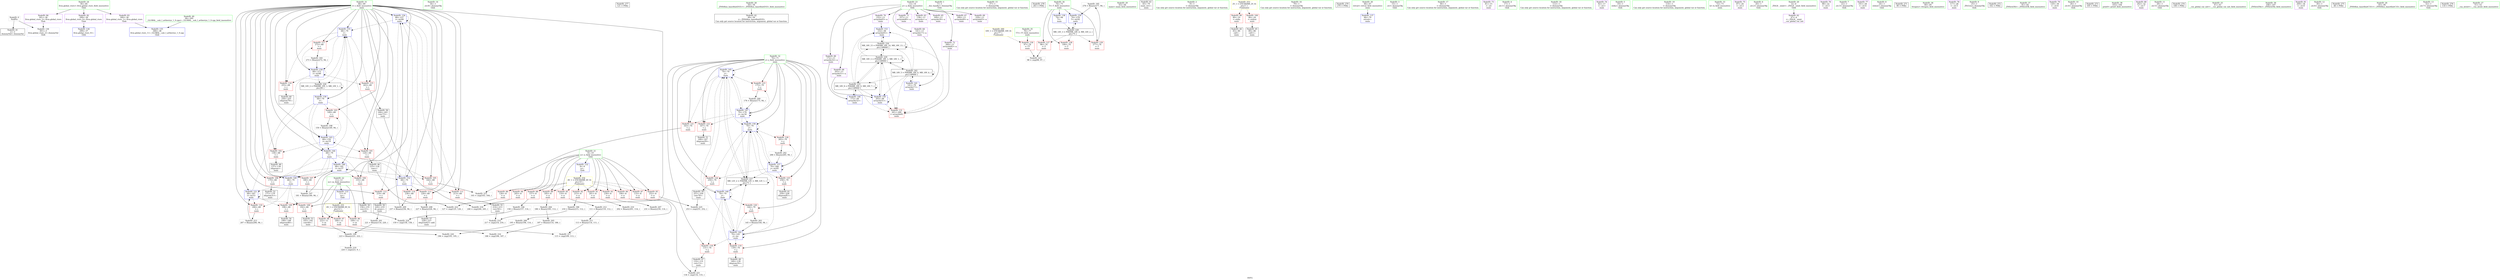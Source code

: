 digraph "SVFG" {
	label="SVFG";

	Node0x556e2f5a9e10 [shape=record,color=grey,label="{NodeID: 0\nNullPtr}"];
	Node0x556e2f5a9e10 -> Node0x556e2f5c5f30[style=solid];
	Node0x556e2f5a9e10 -> Node0x556e2f5cce50[style=solid];
	Node0x556e2f5c6610 [shape=record,color=red,label="{NodeID: 97\n184\<--11\n\<--m\nmain\n}"];
	Node0x556e2f5c6610 -> Node0x556e2f5d2d10[style=solid];
	Node0x556e2f5abae0 [shape=record,color=green,label="{NodeID: 14\n34\<--1\n.str.8\<--dummyObj\nGlob }"];
	Node0x556e2f5f0160 [shape=record,color=black,label="{NodeID: 277\n121 = PHI()\n}"];
	Node0x556e2f5c9f30 [shape=record,color=grey,label="{NodeID: 194\n158 = Binary(157, 114, )\n}"];
	Node0x556e2f5c9f30 -> Node0x556e2f5d3910[style=solid];
	Node0x556e2f5c7170 [shape=record,color=red,label="{NodeID: 111\n213\<--68\n\<--i\nmain\n}"];
	Node0x556e2f5c7170 -> Node0x556e2f5c7b10[style=solid];
	Node0x556e2f5ac7c0 [shape=record,color=green,label="{NodeID: 28\n50\<--56\n_ZNSt8ios_base4InitD1Ev\<--_ZNSt8ios_base4InitD1Ev_field_insensitive\n}"];
	Node0x556e2f5ac7c0 -> Node0x556e2f5c6030[style=solid];
	Node0x556e2f5d2110 [shape=record,color=grey,label="{NodeID: 208\n227 = Binary(226, 94, )\n}"];
	Node0x556e2f5d2110 -> Node0x556e2f5c7cb0[style=solid];
	Node0x556e2f5cc4a0 [shape=record,color=red,label="{NodeID: 125\n258\<--70\n\<--j\nmain\n}"];
	Node0x556e2f5cc4a0 -> Node0x556e2f5c7ff0[style=solid];
	Node0x556e2f5c6030 [shape=record,color=black,label="{NodeID: 42\n49\<--50\n\<--_ZNSt8ios_base4InitD1Ev\nCan only get source location for instruction, argument, global var or function.}"];
	Node0x556e2f5d3610 [shape=record,color=grey,label="{NodeID: 222\n127 = cmp(125, 126, )\n}"];
	Node0x556e2f5cd0f0 [shape=record,color=blue,label="{NodeID: 139\n68\<--79\ni\<--\nmain\n}"];
	Node0x556e2f5cd0f0 -> Node0x556e2f5c6950[style=dashed];
	Node0x556e2f5cd0f0 -> Node0x556e2f5c6a20[style=dashed];
	Node0x556e2f5cd0f0 -> Node0x556e2f5c6af0[style=dashed];
	Node0x556e2f5cd0f0 -> Node0x556e2f5cd430[style=dashed];
	Node0x556e2f5cd0f0 -> Node0x556e2f5cd500[style=dashed];
	Node0x556e2f5c7be0 [shape=record,color=black,label="{NodeID: 56\n220\<--219\nsh_prom\<--\nmain\n}"];
	Node0x556e2f5c7be0 -> Node0x556e2f5ca9b0[style=solid];
	Node0x556e2f5cdc50 [shape=record,color=blue,label="{NodeID: 153\n232\<--94\narrayidx65\<--\nmain\n}"];
	Node0x556e2f5cdc50 -> Node0x556e2f5dd240[style=dashed];
	Node0x556e2f5c8740 [shape=record,color=purple,label="{NodeID: 70\n232\<--13\narrayidx65\<--a\nmain\n}"];
	Node0x556e2f5c8740 -> Node0x556e2f5cdc50[style=solid];
	Node0x556e2f5c9300 [shape=record,color=purple,label="{NodeID: 84\n301\<--36\nllvm.global_ctors_2\<--llvm.global_ctors\nGlob }"];
	Node0x556e2f5c9300 -> Node0x556e2f5cce50[style=solid];
	Node0x556e2f5a8f20 [shape=record,color=green,label="{NodeID: 1\n7\<--1\n__dso_handle\<--dummyObj\nGlob }"];
	Node0x556e2f5c66e0 [shape=record,color=red,label="{NodeID: 98\n222\<--11\n\<--m\nmain\n}"];
	Node0x556e2f5c66e0 -> Node0x556e2f5ca6b0[style=solid];
	Node0x556e2f5abbb0 [shape=record,color=green,label="{NodeID: 15\n37\<--1\n\<--dummyObj\nCan only get source location for instruction, argument, global var or function.}"];
	Node0x556e2f5f0260 [shape=record,color=black,label="{NodeID: 278\n263 = PHI()\n}"];
	Node0x556e2f5ca0b0 [shape=record,color=grey,label="{NodeID: 195\n278 = Binary(277, 94, )\n}"];
	Node0x556e2f5ca0b0 -> Node0x556e2f5ce130[style=solid];
	Node0x556e2f5c7240 [shape=record,color=red,label="{NodeID: 112\n219\<--68\n\<--i\nmain\n}"];
	Node0x556e2f5c7240 -> Node0x556e2f5c7be0[style=solid];
	Node0x556e2f5ac8c0 [shape=record,color=green,label="{NodeID: 29\n63\<--64\nmain\<--main_field_insensitive\n}"];
	Node0x556e2f5d2290 [shape=record,color=grey,label="{NodeID: 209\n237 = Binary(236, 94, )\n}"];
	Node0x556e2f5d2290 -> Node0x556e2f5cdd20[style=solid];
	Node0x556e2f5cc570 [shape=record,color=red,label="{NodeID: 126\n265\<--70\n\<--j\nmain\n}"];
	Node0x556e2f5cc570 -> Node0x556e2f5cab30[style=solid];
	Node0x556e2f5c6130 [shape=record,color=black,label="{NodeID: 43\n65\<--79\nmain_ret\<--\nmain\n}"];
	Node0x556e2f5d3790 [shape=record,color=grey,label="{NodeID: 223\n98 = cmp(96, 97, )\n}"];
	Node0x556e2f5cd1c0 [shape=record,color=blue,label="{NodeID: 140\n70\<--79\nj\<--\nmain\n}"];
	Node0x556e2f5cd1c0 -> Node0x556e2f5cbef0[style=dashed];
	Node0x556e2f5cd1c0 -> Node0x556e2f5cbfc0[style=dashed];
	Node0x556e2f5cd1c0 -> Node0x556e2f5cc090[style=dashed];
	Node0x556e2f5cd1c0 -> Node0x556e2f5cd1c0[style=dashed];
	Node0x556e2f5cd1c0 -> Node0x556e2f5cd360[style=dashed];
	Node0x556e2f5cd1c0 -> Node0x556e2f5cd5d0[style=dashed];
	Node0x556e2f5cd1c0 -> Node0x556e2f5cdec0[style=dashed];
	Node0x556e2f5cd1c0 -> Node0x556e2f5daf40[style=dashed];
	Node0x556e2f5c7cb0 [shape=record,color=black,label="{NodeID: 57\n228\<--227\nidxprom62\<--add\nmain\n}"];
	Node0x556e2f5cdd20 [shape=record,color=blue,label="{NodeID: 154\n68\<--237\ni\<--inc68\nmain\n}"];
	Node0x556e2f5cdd20 -> Node0x556e2f5c7170[style=dashed];
	Node0x556e2f5cdd20 -> Node0x556e2f5c7240[style=dashed];
	Node0x556e2f5cdd20 -> Node0x556e2f5c7310[style=dashed];
	Node0x556e2f5cdd20 -> Node0x556e2f5c73e0[style=dashed];
	Node0x556e2f5cdd20 -> Node0x556e2f5cdd20[style=dashed];
	Node0x556e2f5cdd20 -> Node0x556e2f5cddf0[style=dashed];
	Node0x556e2f5c8810 [shape=record,color=purple,label="{NodeID: 71\n257\<--13\narrayidx80\<--a\nmain\n}"];
	Node0x556e2f5c9400 [shape=record,color=red,label="{NodeID: 85\n110\<--8\n\<--n\nmain\n}"];
	Node0x556e2f5c9400 -> Node0x556e2f5d2710[style=solid];
	Node0x556e2f5ac1f0 [shape=record,color=green,label="{NodeID: 2\n9\<--1\n\<--dummyObj\nCan only get source location for instruction, argument, global var or function.}"];
	Node0x556e2f5c67b0 [shape=record,color=red,label="{NodeID: 99\n80\<--19\n\<--stdin\nmain\n}"];
	Node0x556e2f5c67b0 -> Node0x556e2f5c6200[style=solid];
	Node0x556e2f5abc80 [shape=record,color=green,label="{NodeID: 16\n79\<--1\n\<--dummyObj\nCan only get source location for instruction, argument, global var or function.}"];
	Node0x556e2f5f0360 [shape=record,color=black,label="{NodeID: 279\n270 = PHI()\n}"];
	Node0x556e2f5ca230 [shape=record,color=grey,label="{NodeID: 196\n216 = Binary(215, 112, )\n}"];
	Node0x556e2f5ca230 -> Node0x556e2f5d2a10[style=solid];
	Node0x556e2f5c7310 [shape=record,color=red,label="{NodeID: 113\n226\<--68\n\<--i\nmain\n}"];
	Node0x556e2f5c7310 -> Node0x556e2f5d2110[style=solid];
	Node0x556e2f5ac9c0 [shape=record,color=green,label="{NodeID: 30\n66\<--67\nretval\<--retval_field_insensitive\nmain\n}"];
	Node0x556e2f5ac9c0 -> Node0x556e2f5ccf50[style=solid];
	Node0x556e2f5d2410 [shape=record,color=grey,label="{NodeID: 210\n202 = Binary(201, 114, )\n}"];
	Node0x556e2f5cc640 [shape=record,color=red,label="{NodeID: 127\n96\<--74\n\<--T\nmain\n}"];
	Node0x556e2f5cc640 -> Node0x556e2f5d3790[style=solid];
	Node0x556e2f5c6200 [shape=record,color=black,label="{NodeID: 44\n83\<--80\ncall\<--\nmain\n}"];
	Node0x556e2f5d3910 [shape=record,color=grey,label="{NodeID: 224\n159 = cmp(156, 158, )\n}"];
	Node0x556e2f5cd290 [shape=record,color=blue,label="{NodeID: 141\n141\<--79\narrayidx17\<--\nmain\n}"];
	Node0x556e2f5cd290 -> Node0x556e2f5dfa40[style=dashed];
	Node0x556e2f5c7d80 [shape=record,color=black,label="{NodeID: 58\n244\<--243\nconv72\<--\nmain\n}"];
	Node0x556e2f5c7d80 -> Node0x556e2f5d3010[style=solid];
	Node0x556e2f5cddf0 [shape=record,color=blue,label="{NodeID: 155\n68\<--79\ni\<--\nmain\n}"];
	Node0x556e2f5cddf0 -> Node0x556e2f5c74b0[style=dashed];
	Node0x556e2f5cddf0 -> Node0x556e2f5cbd50[style=dashed];
	Node0x556e2f5cddf0 -> Node0x556e2f5cbe20[style=dashed];
	Node0x556e2f5cddf0 -> Node0x556e2f5ce060[style=dashed];
	Node0x556e2f5cddf0 -> Node0x556e2f5daa40[style=dashed];
	Node0x556e2f5c88e0 [shape=record,color=purple,label="{NodeID: 72\n260\<--13\narrayidx82\<--a\nmain\n}"];
	Node0x556e2f5c88e0 -> Node0x556e2f5cc980[style=solid];
	Node0x556e2f5c94d0 [shape=record,color=red,label="{NodeID: 86\n126\<--8\n\<--n\nmain\n}"];
	Node0x556e2f5c94d0 -> Node0x556e2f5d3610[style=solid];
	Node0x556e2f5aafd0 [shape=record,color=green,label="{NodeID: 3\n15\<--1\n.str\<--dummyObj\nGlob }"];
	Node0x556e2f5c6880 [shape=record,color=red,label="{NodeID: 100\n86\<--24\n\<--stdout\nmain\n}"];
	Node0x556e2f5c6880 -> Node0x556e2f5c62d0[style=solid];
	Node0x556e2f5aa9a0 [shape=record,color=green,label="{NodeID: 17\n94\<--1\n\<--dummyObj\nCan only get source location for instruction, argument, global var or function.}"];
	Node0x556e2f5ca3b0 [shape=record,color=grey,label="{NodeID: 197\n181 = Binary(180, 94, )\n}"];
	Node0x556e2f5ca3b0 -> Node0x556e2f5cd840[style=solid];
	Node0x556e2f5c73e0 [shape=record,color=red,label="{NodeID: 114\n236\<--68\n\<--i\nmain\n}"];
	Node0x556e2f5c73e0 -> Node0x556e2f5d2290[style=solid];
	Node0x556e2f5aca90 [shape=record,color=green,label="{NodeID: 31\n68\<--69\ni\<--i_field_insensitive\nmain\n}"];
	Node0x556e2f5aca90 -> Node0x556e2f5c6950[style=solid];
	Node0x556e2f5aca90 -> Node0x556e2f5c6a20[style=solid];
	Node0x556e2f5aca90 -> Node0x556e2f5c6af0[style=solid];
	Node0x556e2f5aca90 -> Node0x556e2f5c6bc0[style=solid];
	Node0x556e2f5aca90 -> Node0x556e2f5c6c90[style=solid];
	Node0x556e2f5aca90 -> Node0x556e2f5c6d60[style=solid];
	Node0x556e2f5aca90 -> Node0x556e2f5c6e30[style=solid];
	Node0x556e2f5aca90 -> Node0x556e2f5c6f00[style=solid];
	Node0x556e2f5aca90 -> Node0x556e2f5c6fd0[style=solid];
	Node0x556e2f5aca90 -> Node0x556e2f5c70a0[style=solid];
	Node0x556e2f5aca90 -> Node0x556e2f5c7170[style=solid];
	Node0x556e2f5aca90 -> Node0x556e2f5c7240[style=solid];
	Node0x556e2f5aca90 -> Node0x556e2f5c7310[style=solid];
	Node0x556e2f5aca90 -> Node0x556e2f5c73e0[style=solid];
	Node0x556e2f5aca90 -> Node0x556e2f5c74b0[style=solid];
	Node0x556e2f5aca90 -> Node0x556e2f5cbd50[style=solid];
	Node0x556e2f5aca90 -> Node0x556e2f5cbe20[style=solid];
	Node0x556e2f5aca90 -> Node0x556e2f5cd0f0[style=solid];
	Node0x556e2f5aca90 -> Node0x556e2f5cd430[style=solid];
	Node0x556e2f5aca90 -> Node0x556e2f5cd500[style=solid];
	Node0x556e2f5aca90 -> Node0x556e2f5cd840[style=solid];
	Node0x556e2f5aca90 -> Node0x556e2f5cd910[style=solid];
	Node0x556e2f5aca90 -> Node0x556e2f5cdab0[style=solid];
	Node0x556e2f5aca90 -> Node0x556e2f5cdb80[style=solid];
	Node0x556e2f5aca90 -> Node0x556e2f5cdd20[style=solid];
	Node0x556e2f5aca90 -> Node0x556e2f5cddf0[style=solid];
	Node0x556e2f5aca90 -> Node0x556e2f5ce060[style=solid];
	Node0x556e2f5d2590 [shape=record,color=grey,label="{NodeID: 211\n113 = Binary(114, 111, )\n}"];
	Node0x556e2f5d2590 -> Node0x556e2f5d2e90[style=solid];
	Node0x556e2f5cc710 [shape=record,color=red,label="{NodeID: 128\n100\<--74\n\<--T\nmain\n}"];
	Node0x556e2f5c62d0 [shape=record,color=black,label="{NodeID: 45\n89\<--86\ncall1\<--\nmain\n}"];
	Node0x556e2f5d3a90 [shape=record,color=grey,label="{NodeID: 225\n253 = cmp(251, 252, )\n}"];
	Node0x556e2f5cd360 [shape=record,color=blue,label="{NodeID: 142\n70\<--145\nj\<--inc\nmain\n}"];
	Node0x556e2f5cd360 -> Node0x556e2f5cbef0[style=dashed];
	Node0x556e2f5cd360 -> Node0x556e2f5cbfc0[style=dashed];
	Node0x556e2f5cd360 -> Node0x556e2f5cc090[style=dashed];
	Node0x556e2f5cd360 -> Node0x556e2f5cd1c0[style=dashed];
	Node0x556e2f5cd360 -> Node0x556e2f5cd360[style=dashed];
	Node0x556e2f5cd360 -> Node0x556e2f5cd5d0[style=dashed];
	Node0x556e2f5cd360 -> Node0x556e2f5cdec0[style=dashed];
	Node0x556e2f5cd360 -> Node0x556e2f5daf40[style=dashed];
	Node0x556e2f5c7e50 [shape=record,color=black,label="{NodeID: 59\n251\<--250\nconv76\<--\nmain\n}"];
	Node0x556e2f5c7e50 -> Node0x556e2f5d3a90[style=solid];
	Node0x556e2f5cdec0 [shape=record,color=blue,label="{NodeID: 156\n70\<--79\nj\<--\nmain\n}"];
	Node0x556e2f5cdec0 -> Node0x556e2f5cc3d0[style=dashed];
	Node0x556e2f5cdec0 -> Node0x556e2f5cc4a0[style=dashed];
	Node0x556e2f5cdec0 -> Node0x556e2f5cc570[style=dashed];
	Node0x556e2f5cdec0 -> Node0x556e2f5cdec0[style=dashed];
	Node0x556e2f5cdec0 -> Node0x556e2f5cdf90[style=dashed];
	Node0x556e2f5cdec0 -> Node0x556e2f5daf40[style=dashed];
	Node0x556e2f5c89b0 [shape=record,color=purple,label="{NodeID: 73\n81\<--15\n\<--.str\nmain\n}"];
	Node0x556e2f5e3540 [shape=record,color=yellow,style=double,label="{NodeID: 253\n2V_1 = ENCHI(MR_2V_0)\npts\{1 \}\nFun[main]}"];
	Node0x556e2f5e3540 -> Node0x556e2f5c67b0[style=dashed];
	Node0x556e2f5e3540 -> Node0x556e2f5c6880[style=dashed];
	Node0x556e2f5c95a0 [shape=record,color=red,label="{NodeID: 87\n133\<--8\n\<--n\nmain\n}"];
	Node0x556e2f5c95a0 -> Node0x556e2f5d3490[style=solid];
	Node0x556e2f5aa130 [shape=record,color=green,label="{NodeID: 4\n17\<--1\n.str.1\<--dummyObj\nGlob }"];
	Node0x556e2f5c6950 [shape=record,color=red,label="{NodeID: 101\n124\<--68\n\<--i\nmain\n}"];
	Node0x556e2f5c6950 -> Node0x556e2f5c63a0[style=solid];
	Node0x556e2f5aaa70 [shape=record,color=green,label="{NodeID: 18\n112\<--1\n\<--dummyObj\nCan only get source location for instruction, argument, global var or function.}"];
	Node0x556e2f5ca530 [shape=record,color=grey,label="{NodeID: 198\n150 = Binary(149, 94, )\n}"];
	Node0x556e2f5ca530 -> Node0x556e2f5cd430[style=solid];
	Node0x556e2f5c74b0 [shape=record,color=red,label="{NodeID: 115\n243\<--68\n\<--i\nmain\n}"];
	Node0x556e2f5c74b0 -> Node0x556e2f5c7d80[style=solid];
	Node0x556e2f5acb60 [shape=record,color=green,label="{NodeID: 32\n70\<--71\nj\<--j_field_insensitive\nmain\n}"];
	Node0x556e2f5acb60 -> Node0x556e2f5cbef0[style=solid];
	Node0x556e2f5acb60 -> Node0x556e2f5cbfc0[style=solid];
	Node0x556e2f5acb60 -> Node0x556e2f5cc090[style=solid];
	Node0x556e2f5acb60 -> Node0x556e2f5cc160[style=solid];
	Node0x556e2f5acb60 -> Node0x556e2f5cc230[style=solid];
	Node0x556e2f5acb60 -> Node0x556e2f5cc300[style=solid];
	Node0x556e2f5acb60 -> Node0x556e2f5cc3d0[style=solid];
	Node0x556e2f5acb60 -> Node0x556e2f5cc4a0[style=solid];
	Node0x556e2f5acb60 -> Node0x556e2f5cc570[style=solid];
	Node0x556e2f5acb60 -> Node0x556e2f5cd1c0[style=solid];
	Node0x556e2f5acb60 -> Node0x556e2f5cd360[style=solid];
	Node0x556e2f5acb60 -> Node0x556e2f5cd5d0[style=solid];
	Node0x556e2f5acb60 -> Node0x556e2f5cd770[style=solid];
	Node0x556e2f5acb60 -> Node0x556e2f5cdec0[style=solid];
	Node0x556e2f5acb60 -> Node0x556e2f5cdf90[style=solid];
	Node0x556e2f5d2710 [shape=record,color=grey,label="{NodeID: 212\n111 = Binary(110, 112, )\n}"];
	Node0x556e2f5d2710 -> Node0x556e2f5d2590[style=solid];
	Node0x556e2f5cc7e0 [shape=record,color=red,label="{NodeID: 129\n277\<--74\n\<--T\nmain\n}"];
	Node0x556e2f5cc7e0 -> Node0x556e2f5ca0b0[style=solid];
	Node0x556e2f5c63a0 [shape=record,color=black,label="{NodeID: 46\n125\<--124\nconv\<--\nmain\n}"];
	Node0x556e2f5c63a0 -> Node0x556e2f5d3610[style=solid];
	Node0x556e2f5daa40 [shape=record,color=black,label="{NodeID: 226\nMR_10V_2 = PHI(MR_10V_3, MR_10V_1, )\npts\{69 \}\n}"];
	Node0x556e2f5daa40 -> Node0x556e2f5cd0f0[style=dashed];
	Node0x556e2f5daa40 -> Node0x556e2f5daa40[style=dashed];
	Node0x556e2f5cd430 [shape=record,color=blue,label="{NodeID: 143\n68\<--150\ni\<--inc19\nmain\n}"];
	Node0x556e2f5cd430 -> Node0x556e2f5c6950[style=dashed];
	Node0x556e2f5cd430 -> Node0x556e2f5c6a20[style=dashed];
	Node0x556e2f5cd430 -> Node0x556e2f5c6af0[style=dashed];
	Node0x556e2f5cd430 -> Node0x556e2f5cd430[style=dashed];
	Node0x556e2f5cd430 -> Node0x556e2f5cd500[style=dashed];
	Node0x556e2f5c7f20 [shape=record,color=black,label="{NodeID: 60\n256\<--255\nidxprom79\<--\nmain\n}"];
	Node0x556e2f5cdf90 [shape=record,color=blue,label="{NodeID: 157\n70\<--266\nj\<--inc85\nmain\n}"];
	Node0x556e2f5cdf90 -> Node0x556e2f5cc3d0[style=dashed];
	Node0x556e2f5cdf90 -> Node0x556e2f5cc4a0[style=dashed];
	Node0x556e2f5cdf90 -> Node0x556e2f5cc570[style=dashed];
	Node0x556e2f5cdf90 -> Node0x556e2f5cdec0[style=dashed];
	Node0x556e2f5cdf90 -> Node0x556e2f5cdf90[style=dashed];
	Node0x556e2f5cdf90 -> Node0x556e2f5daf40[style=dashed];
	Node0x556e2f5c8a80 [shape=record,color=purple,label="{NodeID: 74\n82\<--17\n\<--.str.1\nmain\n}"];
	Node0x556e2f5e4060 [shape=record,color=yellow,style=double,label="{NodeID: 254\n4V_1 = ENCHI(MR_4V_0)\npts\{10 \}\nFun[main]}"];
	Node0x556e2f5e4060 -> Node0x556e2f5c9400[style=dashed];
	Node0x556e2f5e4060 -> Node0x556e2f5c94d0[style=dashed];
	Node0x556e2f5e4060 -> Node0x556e2f5c95a0[style=dashed];
	Node0x556e2f5e4060 -> Node0x556e2f5c9670[style=dashed];
	Node0x556e2f5e4060 -> Node0x556e2f5c9740[style=dashed];
	Node0x556e2f5e4060 -> Node0x556e2f5c9810[style=dashed];
	Node0x556e2f5e4060 -> Node0x556e2f5c98e0[style=dashed];
	Node0x556e2f5e4060 -> Node0x556e2f5c99b0[style=dashed];
	Node0x556e2f5e4060 -> Node0x556e2f5c9a80[style=dashed];
	Node0x556e2f5e4060 -> Node0x556e2f5c9b50[style=dashed];
	Node0x556e2f5e4060 -> Node0x556e2f5c9c20[style=dashed];
	Node0x556e2f5c9670 [shape=record,color=red,label="{NodeID: 88\n157\<--8\n\<--n\nmain\n}"];
	Node0x556e2f5c9670 -> Node0x556e2f5c9f30[style=solid];
	Node0x556e2f5ace10 [shape=record,color=green,label="{NodeID: 5\n19\<--1\nstdin\<--dummyObj\nGlob }"];
	Node0x556e2f5c6a20 [shape=record,color=red,label="{NodeID: 102\n136\<--68\n\<--i\nmain\n}"];
	Node0x556e2f5c6a20 -> Node0x556e2f5c7560[style=solid];
	Node0x556e2f5aab40 [shape=record,color=green,label="{NodeID: 19\n114\<--1\n\<--dummyObj\nCan only get source location for instruction, argument, global var or function.}"];
	Node0x556e2f5ca6b0 [shape=record,color=grey,label="{NodeID: 199\n223 = Binary(221, 222, )\n}"];
	Node0x556e2f5ca6b0 -> Node0x556e2f5d3190[style=solid];
	Node0x556e2f5cbd50 [shape=record,color=red,label="{NodeID: 116\n255\<--68\n\<--i\nmain\n}"];
	Node0x556e2f5cbd50 -> Node0x556e2f5c7f20[style=solid];
	Node0x556e2f5acc30 [shape=record,color=green,label="{NodeID: 33\n72\<--73\nk\<--k_field_insensitive\nmain\n}"];
	Node0x556e2f5d2890 [shape=record,color=grey,label="{NodeID: 213\n207 = Binary(206, 94, )\n}"];
	Node0x556e2f5d2890 -> Node0x556e2f5cdab0[style=solid];
	Node0x556e2f5cc8b0 [shape=record,color=red,label="{NodeID: 130\n97\<--76\n\<--TT\nmain\n}"];
	Node0x556e2f5cc8b0 -> Node0x556e2f5d3790[style=solid];
	Node0x556e2f5c6470 [shape=record,color=black,label="{NodeID: 47\n132\<--131\nconv13\<--\nmain\n}"];
	Node0x556e2f5c6470 -> Node0x556e2f5d3490[style=solid];
	Node0x556e2f5daf40 [shape=record,color=black,label="{NodeID: 227\nMR_12V_2 = PHI(MR_12V_3, MR_12V_1, )\npts\{71 \}\n}"];
	Node0x556e2f5daf40 -> Node0x556e2f5cd1c0[style=dashed];
	Node0x556e2f5daf40 -> Node0x556e2f5cd5d0[style=dashed];
	Node0x556e2f5daf40 -> Node0x556e2f5cdec0[style=dashed];
	Node0x556e2f5daf40 -> Node0x556e2f5daf40[style=dashed];
	Node0x556e2f5cd500 [shape=record,color=blue,label="{NodeID: 144\n68\<--79\ni\<--\nmain\n}"];
	Node0x556e2f5cd500 -> Node0x556e2f5c6bc0[style=dashed];
	Node0x556e2f5cd500 -> Node0x556e2f5c6c90[style=dashed];
	Node0x556e2f5cd500 -> Node0x556e2f5c6d60[style=dashed];
	Node0x556e2f5cd500 -> Node0x556e2f5c6e30[style=dashed];
	Node0x556e2f5cd500 -> Node0x556e2f5cd840[style=dashed];
	Node0x556e2f5cd500 -> Node0x556e2f5cd910[style=dashed];
	Node0x556e2f5cd500 -> Node0x556e2f5cdb80[style=dashed];
	Node0x556e2f5c7ff0 [shape=record,color=black,label="{NodeID: 61\n259\<--258\nidxprom81\<--\nmain\n}"];
	Node0x556e2f5ce060 [shape=record,color=blue,label="{NodeID: 158\n68\<--273\ni\<--inc89\nmain\n}"];
	Node0x556e2f5ce060 -> Node0x556e2f5c74b0[style=dashed];
	Node0x556e2f5ce060 -> Node0x556e2f5cbd50[style=dashed];
	Node0x556e2f5ce060 -> Node0x556e2f5cbe20[style=dashed];
	Node0x556e2f5ce060 -> Node0x556e2f5ce060[style=dashed];
	Node0x556e2f5ce060 -> Node0x556e2f5daa40[style=dashed];
	Node0x556e2f5c8b50 [shape=record,color=purple,label="{NodeID: 75\n87\<--20\n\<--.str.2\nmain\n}"];
	Node0x556e2f5e4140 [shape=record,color=yellow,style=double,label="{NodeID: 255\n6V_1 = ENCHI(MR_6V_0)\npts\{12 \}\nFun[main]}"];
	Node0x556e2f5e4140 -> Node0x556e2f5c6540[style=dashed];
	Node0x556e2f5e4140 -> Node0x556e2f5c6610[style=dashed];
	Node0x556e2f5e4140 -> Node0x556e2f5c66e0[style=dashed];
	Node0x556e2f5c9740 [shape=record,color=red,label="{NodeID: 89\n185\<--8\n\<--n\nmain\n}"];
	Node0x556e2f5c9740 -> Node0x556e2f5d1b10[style=solid];
	Node0x556e2f5acea0 [shape=record,color=green,label="{NodeID: 6\n20\<--1\n.str.2\<--dummyObj\nGlob }"];
	Node0x556e2f5c6af0 [shape=record,color=red,label="{NodeID: 103\n149\<--68\n\<--i\nmain\n}"];
	Node0x556e2f5c6af0 -> Node0x556e2f5ca530[style=solid];
	Node0x556e2f5aac10 [shape=record,color=green,label="{NodeID: 20\n4\<--6\n_ZStL8__ioinit\<--_ZStL8__ioinit_field_insensitive\nGlob }"];
	Node0x556e2f5aac10 -> Node0x556e2f5c80c0[style=solid];
	Node0x556e2f5ca830 [shape=record,color=grey,label="{NodeID: 200\n176 = Binary(175, 94, )\n}"];
	Node0x556e2f5ca830 -> Node0x556e2f5cd770[style=solid];
	Node0x556e2f5cbe20 [shape=record,color=red,label="{NodeID: 117\n272\<--68\n\<--i\nmain\n}"];
	Node0x556e2f5cbe20 -> Node0x556e2f5c9db0[style=solid];
	Node0x556e2f5acd00 [shape=record,color=green,label="{NodeID: 34\n74\<--75\nT\<--T_field_insensitive\nmain\n}"];
	Node0x556e2f5acd00 -> Node0x556e2f5cc640[style=solid];
	Node0x556e2f5acd00 -> Node0x556e2f5cc710[style=solid];
	Node0x556e2f5acd00 -> Node0x556e2f5cc7e0[style=solid];
	Node0x556e2f5acd00 -> Node0x556e2f5cd020[style=solid];
	Node0x556e2f5acd00 -> Node0x556e2f5ce130[style=solid];
	Node0x556e2f5d2a10 [shape=record,color=grey,label="{NodeID: 214\n217 = cmp(214, 216, )\n}"];
	Node0x556e2f5cc980 [shape=record,color=red,label="{NodeID: 131\n261\<--260\n\<--arrayidx82\nmain\n}"];
	Node0x556e2f5c7560 [shape=record,color=black,label="{NodeID: 48\n137\<--136\nidxprom\<--\nmain\n}"];
	Node0x556e2f5db440 [shape=record,color=black,label="{NodeID: 228\nMR_14V_3 = PHI(MR_14V_4, MR_14V_2, )\npts\{75 \}\n}"];
	Node0x556e2f5db440 -> Node0x556e2f5cc640[style=dashed];
	Node0x556e2f5db440 -> Node0x556e2f5cc710[style=dashed];
	Node0x556e2f5db440 -> Node0x556e2f5cc7e0[style=dashed];
	Node0x556e2f5db440 -> Node0x556e2f5ce130[style=dashed];
	Node0x556e2f5cd5d0 [shape=record,color=blue,label="{NodeID: 145\n70\<--79\nj\<--\nmain\n}"];
	Node0x556e2f5cd5d0 -> Node0x556e2f5cc160[style=dashed];
	Node0x556e2f5cd5d0 -> Node0x556e2f5cc230[style=dashed];
	Node0x556e2f5cd5d0 -> Node0x556e2f5cc300[style=dashed];
	Node0x556e2f5cd5d0 -> Node0x556e2f5cd5d0[style=dashed];
	Node0x556e2f5cd5d0 -> Node0x556e2f5cd770[style=dashed];
	Node0x556e2f5cd5d0 -> Node0x556e2f5cdec0[style=dashed];
	Node0x556e2f5cd5d0 -> Node0x556e2f5daf40[style=dashed];
	Node0x556e2f5c80c0 [shape=record,color=purple,label="{NodeID: 62\n47\<--4\n\<--_ZStL8__ioinit\n__cxx_global_var_init\n}"];
	Node0x556e2f5dfa40 [shape=record,color=black,label="{NodeID: 242\nMR_18V_5 = PHI(MR_18V_6, MR_18V_4, )\npts\{140000 \}\n}"];
	Node0x556e2f5dfa40 -> Node0x556e2f5cc980[style=dashed];
	Node0x556e2f5dfa40 -> Node0x556e2f5cd290[style=dashed];
	Node0x556e2f5dfa40 -> Node0x556e2f5cd9e0[style=dashed];
	Node0x556e2f5dfa40 -> Node0x556e2f5cdc50[style=dashed];
	Node0x556e2f5dfa40 -> Node0x556e2f5db940[style=dashed];
	Node0x556e2f5dfa40 -> Node0x556e2f5dcd40[style=dashed];
	Node0x556e2f5dfa40 -> Node0x556e2f5dd240[style=dashed];
	Node0x556e2f5dfa40 -> Node0x556e2f5dfa40[style=dashed];
	Node0x556e2f5ce130 [shape=record,color=blue,label="{NodeID: 159\n74\<--278\nT\<--inc92\nmain\n}"];
	Node0x556e2f5ce130 -> Node0x556e2f5db440[style=dashed];
	Node0x556e2f5c8c20 [shape=record,color=purple,label="{NodeID: 76\n88\<--22\n\<--.str.3\nmain\n}"];
	Node0x556e2f5c9810 [shape=record,color=red,label="{NodeID: 90\n194\<--8\n\<--n\nmain\n}"];
	Node0x556e2f5c9810 -> Node0x556e2f5d1e10[style=solid];
	Node0x556e2f5aadf0 [shape=record,color=green,label="{NodeID: 7\n22\<--1\n.str.3\<--dummyObj\nGlob }"];
	Node0x556e2f5c6bc0 [shape=record,color=red,label="{NodeID: 104\n155\<--68\n\<--i\nmain\n}"];
	Node0x556e2f5c6bc0 -> Node0x556e2f5c7700[style=solid];
	Node0x556e2f5aace0 [shape=record,color=green,label="{NodeID: 21\n8\<--10\nn\<--n_field_insensitive\nGlob }"];
	Node0x556e2f5aace0 -> Node0x556e2f5c9400[style=solid];
	Node0x556e2f5aace0 -> Node0x556e2f5c94d0[style=solid];
	Node0x556e2f5aace0 -> Node0x556e2f5c95a0[style=solid];
	Node0x556e2f5aace0 -> Node0x556e2f5c9670[style=solid];
	Node0x556e2f5aace0 -> Node0x556e2f5c9740[style=solid];
	Node0x556e2f5aace0 -> Node0x556e2f5c9810[style=solid];
	Node0x556e2f5aace0 -> Node0x556e2f5c98e0[style=solid];
	Node0x556e2f5aace0 -> Node0x556e2f5c99b0[style=solid];
	Node0x556e2f5aace0 -> Node0x556e2f5c9a80[style=solid];
	Node0x556e2f5aace0 -> Node0x556e2f5c9b50[style=solid];
	Node0x556e2f5aace0 -> Node0x556e2f5c9c20[style=solid];
	Node0x556e2f5aace0 -> Node0x556e2f5cca50[style=solid];
	Node0x556e2f5ca9b0 [shape=record,color=grey,label="{NodeID: 201\n221 = Binary(114, 220, )\n}"];
	Node0x556e2f5ca9b0 -> Node0x556e2f5ca6b0[style=solid];
	Node0x556e2f5cbef0 [shape=record,color=red,label="{NodeID: 118\n131\<--70\n\<--j\nmain\n}"];
	Node0x556e2f5cbef0 -> Node0x556e2f5c6470[style=solid];
	Node0x556e2f5c59d0 [shape=record,color=green,label="{NodeID: 35\n76\<--77\nTT\<--TT_field_insensitive\nmain\n}"];
	Node0x556e2f5c59d0 -> Node0x556e2f5cc8b0[style=solid];
	Node0x556e2f5d2b90 [shape=record,color=grey,label="{NodeID: 215\n165 = cmp(163, 164, )\n}"];
	Node0x556e2f5cca50 [shape=record,color=blue,label="{NodeID: 132\n8\<--9\nn\<--\nGlob }"];
	Node0x556e2f5cca50 -> Node0x556e2f5e4060[style=dashed];
	Node0x556e2f5c7630 [shape=record,color=black,label="{NodeID: 49\n140\<--139\nidxprom16\<--\nmain\n}"];
	Node0x556e2f5db940 [shape=record,color=black,label="{NodeID: 229\nMR_18V_2 = PHI(MR_18V_3, MR_18V_1, )\npts\{140000 \}\n}"];
	Node0x556e2f5db940 -> Node0x556e2f5cc980[style=dashed];
	Node0x556e2f5db940 -> Node0x556e2f5cd9e0[style=dashed];
	Node0x556e2f5db940 -> Node0x556e2f5cdc50[style=dashed];
	Node0x556e2f5db940 -> Node0x556e2f5db940[style=dashed];
	Node0x556e2f5db940 -> Node0x556e2f5dcd40[style=dashed];
	Node0x556e2f5db940 -> Node0x556e2f5dd240[style=dashed];
	Node0x556e2f5db940 -> Node0x556e2f5dfa40[style=dashed];
	Node0x556e2f5cd6a0 [shape=record,color=blue,label="{NodeID: 146\n172\<--94\narrayidx32\<--\nmain\n}"];
	Node0x556e2f5cd6a0 -> Node0x556e2f5dcd40[style=dashed];
	Node0x556e2f5c8190 [shape=record,color=purple,label="{NodeID: 63\n138\<--13\narrayidx\<--a\nmain\n}"];
	Node0x556e2f5c8cf0 [shape=record,color=purple,label="{NodeID: 77\n101\<--26\n\<--.str.4\nmain\n}"];
	Node0x556e2f5c98e0 [shape=record,color=red,label="{NodeID: 91\n201\<--8\n\<--n\nmain\n}"];
	Node0x556e2f5c98e0 -> Node0x556e2f5d2410[style=solid];
	Node0x556e2f5aae80 [shape=record,color=green,label="{NodeID: 8\n24\<--1\nstdout\<--dummyObj\nGlob }"];
	Node0x556e2f338c70 [shape=record,color=black,label="{NodeID: 271\n90 = PHI()\n}"];
	Node0x556e2f5c6c90 [shape=record,color=red,label="{NodeID: 105\n164\<--68\n\<--i\nmain\n}"];
	Node0x556e2f5c6c90 -> Node0x556e2f5d2b90[style=solid];
	Node0x556e2f5ab120 [shape=record,color=green,label="{NodeID: 22\n11\<--12\nm\<--m_field_insensitive\nGlob }"];
	Node0x556e2f5ab120 -> Node0x556e2f5c6540[style=solid];
	Node0x556e2f5ab120 -> Node0x556e2f5c6610[style=solid];
	Node0x556e2f5ab120 -> Node0x556e2f5c66e0[style=solid];
	Node0x556e2f5ab120 -> Node0x556e2f5ccb50[style=solid];
	Node0x556e2f5cab30 [shape=record,color=grey,label="{NodeID: 202\n266 = Binary(265, 94, )\n}"];
	Node0x556e2f5cab30 -> Node0x556e2f5cdf90[style=solid];
	Node0x556e2f5cbfc0 [shape=record,color=red,label="{NodeID: 119\n139\<--70\n\<--j\nmain\n}"];
	Node0x556e2f5cbfc0 -> Node0x556e2f5c7630[style=solid];
	Node0x556e2f5c5a60 [shape=record,color=green,label="{NodeID: 36\n84\<--85\nfreopen\<--freopen_field_insensitive\n}"];
	Node0x556e2f5d2d10 [shape=record,color=grey,label="{NodeID: 216\n188 = cmp(184, 187, )\n}"];
	Node0x556e2f5ccb50 [shape=record,color=blue,label="{NodeID: 133\n11\<--9\nm\<--\nGlob }"];
	Node0x556e2f5ccb50 -> Node0x556e2f5e4140[style=dashed];
	Node0x556e2f5c7700 [shape=record,color=black,label="{NodeID: 50\n156\<--155\nconv22\<--\nmain\n}"];
	Node0x556e2f5c7700 -> Node0x556e2f5d3910[style=solid];
	Node0x556e2f5cd770 [shape=record,color=blue,label="{NodeID: 147\n70\<--176\nj\<--inc34\nmain\n}"];
	Node0x556e2f5cd770 -> Node0x556e2f5cc160[style=dashed];
	Node0x556e2f5cd770 -> Node0x556e2f5cc230[style=dashed];
	Node0x556e2f5cd770 -> Node0x556e2f5cc300[style=dashed];
	Node0x556e2f5cd770 -> Node0x556e2f5cd5d0[style=dashed];
	Node0x556e2f5cd770 -> Node0x556e2f5cd770[style=dashed];
	Node0x556e2f5cd770 -> Node0x556e2f5cdec0[style=dashed];
	Node0x556e2f5cd770 -> Node0x556e2f5daf40[style=dashed];
	Node0x556e2f5c8260 [shape=record,color=purple,label="{NodeID: 64\n141\<--13\narrayidx17\<--a\nmain\n}"];
	Node0x556e2f5c8260 -> Node0x556e2f5cd290[style=solid];
	Node0x556e2f5c8dc0 [shape=record,color=purple,label="{NodeID: 78\n117\<--28\n\<--.str.5\nmain\n}"];
	Node0x556e2f5c99b0 [shape=record,color=red,label="{NodeID: 92\n215\<--8\n\<--n\nmain\n}"];
	Node0x556e2f5c99b0 -> Node0x556e2f5ca230[style=solid];
	Node0x556e2f5aa290 [shape=record,color=green,label="{NodeID: 9\n25\<--1\n_ZSt3cin\<--dummyObj\nGlob }"];
	Node0x556e2f5ef6d0 [shape=record,color=black,label="{NodeID: 272\n102 = PHI()\n}"];
	Node0x556e2f5c6d60 [shape=record,color=red,label="{NodeID: 106\n170\<--68\n\<--i\nmain\n}"];
	Node0x556e2f5c6d60 -> Node0x556e2f5c78a0[style=solid];
	Node0x556e2f5ab1f0 [shape=record,color=green,label="{NodeID: 23\n13\<--14\na\<--a_field_insensitive\nGlob }"];
	Node0x556e2f5ab1f0 -> Node0x556e2f5c8190[style=solid];
	Node0x556e2f5ab1f0 -> Node0x556e2f5c8260[style=solid];
	Node0x556e2f5ab1f0 -> Node0x556e2f5c8330[style=solid];
	Node0x556e2f5ab1f0 -> Node0x556e2f5c8400[style=solid];
	Node0x556e2f5ab1f0 -> Node0x556e2f5c84d0[style=solid];
	Node0x556e2f5ab1f0 -> Node0x556e2f5c85a0[style=solid];
	Node0x556e2f5ab1f0 -> Node0x556e2f5c8670[style=solid];
	Node0x556e2f5ab1f0 -> Node0x556e2f5c8740[style=solid];
	Node0x556e2f5ab1f0 -> Node0x556e2f5c8810[style=solid];
	Node0x556e2f5ab1f0 -> Node0x556e2f5c88e0[style=solid];
	Node0x556e2f5d19d0 [shape=record,color=grey,label="{NodeID: 203\n145 = Binary(144, 94, )\n}"];
	Node0x556e2f5d19d0 -> Node0x556e2f5cd360[style=solid];
	Node0x556e2f5cc090 [shape=record,color=red,label="{NodeID: 120\n144\<--70\n\<--j\nmain\n}"];
	Node0x556e2f5cc090 -> Node0x556e2f5d19d0[style=solid];
	Node0x556e2f5c5b30 [shape=record,color=green,label="{NodeID: 37\n91\<--92\n_ZNSirsERi\<--_ZNSirsERi_field_insensitive\n}"];
	Node0x556e2f5d2e90 [shape=record,color=grey,label="{NodeID: 217\n115 = cmp(109, 113, )\n}"];
	Node0x556e2f5ccc50 [shape=record,color=blue,label="{NodeID: 134\n299\<--37\nllvm.global_ctors_0\<--\nGlob }"];
	Node0x556e2f5c77d0 [shape=record,color=black,label="{NodeID: 51\n168\<--167\nidxprom29\<--\nmain\n}"];
	Node0x556e2f5cd840 [shape=record,color=blue,label="{NodeID: 148\n68\<--181\ni\<--inc37\nmain\n}"];
	Node0x556e2f5cd840 -> Node0x556e2f5c6bc0[style=dashed];
	Node0x556e2f5cd840 -> Node0x556e2f5c6c90[style=dashed];
	Node0x556e2f5cd840 -> Node0x556e2f5c6d60[style=dashed];
	Node0x556e2f5cd840 -> Node0x556e2f5c6e30[style=dashed];
	Node0x556e2f5cd840 -> Node0x556e2f5cd840[style=dashed];
	Node0x556e2f5cd840 -> Node0x556e2f5cd910[style=dashed];
	Node0x556e2f5cd840 -> Node0x556e2f5cdb80[style=dashed];
	Node0x556e2f5c8330 [shape=record,color=purple,label="{NodeID: 65\n169\<--13\narrayidx30\<--a\nmain\n}"];
	Node0x556e2f5c8e90 [shape=record,color=purple,label="{NodeID: 79\n120\<--30\n\<--.str.6\nmain\n}"];
	Node0x556e2f5c9a80 [shape=record,color=red,label="{NodeID: 93\n230\<--8\n\<--n\nmain\n}"];
	Node0x556e2f5c9a80 -> Node0x556e2f5d1f90[style=solid];
	Node0x556e2f5aa360 [shape=record,color=green,label="{NodeID: 10\n26\<--1\n.str.4\<--dummyObj\nGlob }"];
	Node0x556e2f5ef7d0 [shape=record,color=black,label="{NodeID: 273\n105 = PHI()\n}"];
	Node0x556e2f5c6e30 [shape=record,color=red,label="{NodeID: 107\n180\<--68\n\<--i\nmain\n}"];
	Node0x556e2f5c6e30 -> Node0x556e2f5ca3b0[style=solid];
	Node0x556e2f5ab2f0 [shape=record,color=green,label="{NodeID: 24\n36\<--40\nllvm.global_ctors\<--llvm.global_ctors_field_insensitive\nGlob }"];
	Node0x556e2f5ab2f0 -> Node0x556e2f5c9100[style=solid];
	Node0x556e2f5ab2f0 -> Node0x556e2f5c9200[style=solid];
	Node0x556e2f5ab2f0 -> Node0x556e2f5c9300[style=solid];
	Node0x556e2f5d1b10 [shape=record,color=grey,label="{NodeID: 204\n186 = Binary(185, 112, )\n}"];
	Node0x556e2f5d1b10 -> Node0x556e2f5d1c90[style=solid];
	Node0x556e2f5cc160 [shape=record,color=red,label="{NodeID: 121\n163\<--70\n\<--j\nmain\n}"];
	Node0x556e2f5cc160 -> Node0x556e2f5d2b90[style=solid];
	Node0x556e2f5c5c30 [shape=record,color=green,label="{NodeID: 38\n103\<--104\nprintf\<--printf_field_insensitive\n}"];
	Node0x556e2f5d3010 [shape=record,color=grey,label="{NodeID: 218\n246 = cmp(244, 245, )\n}"];
	Node0x556e2f5ccd50 [shape=record,color=blue,label="{NodeID: 135\n300\<--38\nllvm.global_ctors_1\<--_GLOBAL__sub_I_artberryx_1_0.cpp\nGlob }"];
	Node0x556e2f5c78a0 [shape=record,color=black,label="{NodeID: 52\n171\<--170\nidxprom31\<--\nmain\n}"];
	Node0x556e2f5cd910 [shape=record,color=blue,label="{NodeID: 149\n68\<--79\ni\<--\nmain\n}"];
	Node0x556e2f5cd910 -> Node0x556e2f5c6f00[style=dashed];
	Node0x556e2f5cd910 -> Node0x556e2f5c6fd0[style=dashed];
	Node0x556e2f5cd910 -> Node0x556e2f5c70a0[style=dashed];
	Node0x556e2f5cd910 -> Node0x556e2f5cdab0[style=dashed];
	Node0x556e2f5cd910 -> Node0x556e2f5cddf0[style=dashed];
	Node0x556e2f5c8400 [shape=record,color=purple,label="{NodeID: 66\n172\<--13\narrayidx32\<--a\nmain\n}"];
	Node0x556e2f5c8400 -> Node0x556e2f5cd6a0[style=solid];
	Node0x556e2f5c8f60 [shape=record,color=purple,label="{NodeID: 80\n262\<--32\n\<--.str.7\nmain\n}"];
	Node0x556e2f5e45d0 [shape=record,color=yellow,style=double,label="{NodeID: 260\n16V_1 = ENCHI(MR_16V_0)\npts\{77 \}\nFun[main]}"];
	Node0x556e2f5e45d0 -> Node0x556e2f5cc8b0[style=dashed];
	Node0x556e2f5c9b50 [shape=record,color=red,label="{NodeID: 94\n245\<--8\n\<--n\nmain\n}"];
	Node0x556e2f5c9b50 -> Node0x556e2f5d3010[style=solid];
	Node0x556e2f5aa430 [shape=record,color=green,label="{NodeID: 11\n28\<--1\n.str.5\<--dummyObj\nGlob }"];
	Node0x556e2f5efef0 [shape=record,color=black,label="{NodeID: 274\n108 = PHI()\n}"];
	Node0x556e2f5c6f00 [shape=record,color=red,label="{NodeID: 108\n192\<--68\n\<--i\nmain\n}"];
	Node0x556e2f5c6f00 -> Node0x556e2f5c7970[style=solid];
	Node0x556e2f5ab3f0 [shape=record,color=green,label="{NodeID: 25\n41\<--42\n__cxx_global_var_init\<--__cxx_global_var_init_field_insensitive\n}"];
	Node0x556e2f5d1c90 [shape=record,color=grey,label="{NodeID: 205\n187 = Binary(114, 186, )\n}"];
	Node0x556e2f5d1c90 -> Node0x556e2f5d2d10[style=solid];
	Node0x556e2f5cc230 [shape=record,color=red,label="{NodeID: 122\n167\<--70\n\<--j\nmain\n}"];
	Node0x556e2f5cc230 -> Node0x556e2f5c77d0[style=solid];
	Node0x556e2f5c5d30 [shape=record,color=green,label="{NodeID: 39\n106\<--107\n_ZNSirsERx\<--_ZNSirsERx_field_insensitive\n}"];
	Node0x556e2f5d3190 [shape=record,color=grey,label="{NodeID: 219\n224 = cmp(223, 9, )\n}"];
	Node0x556e2f5cce50 [shape=record,color=blue, style = dotted,label="{NodeID: 136\n301\<--3\nllvm.global_ctors_2\<--dummyVal\nGlob }"];
	Node0x556e2f5c7970 [shape=record,color=black,label="{NodeID: 53\n193\<--192\nconv44\<--\nmain\n}"];
	Node0x556e2f5c7970 -> Node0x556e2f5d3310[style=solid];
	Node0x556e2f5dcd40 [shape=record,color=black,label="{NodeID: 233\nMR_18V_8 = PHI(MR_18V_9, MR_18V_7, )\npts\{140000 \}\n}"];
	Node0x556e2f5dcd40 -> Node0x556e2f5cc980[style=dashed];
	Node0x556e2f5dcd40 -> Node0x556e2f5cd6a0[style=dashed];
	Node0x556e2f5dcd40 -> Node0x556e2f5cd9e0[style=dashed];
	Node0x556e2f5dcd40 -> Node0x556e2f5cdc50[style=dashed];
	Node0x556e2f5dcd40 -> Node0x556e2f5db940[style=dashed];
	Node0x556e2f5dcd40 -> Node0x556e2f5dcd40[style=dashed];
	Node0x556e2f5dcd40 -> Node0x556e2f5dd240[style=dashed];
	Node0x556e2f5cd9e0 [shape=record,color=blue,label="{NodeID: 150\n203\<--94\narrayidx51\<--\nmain\n}"];
	Node0x556e2f5cd9e0 -> Node0x556e2f5cc980[style=dashed];
	Node0x556e2f5cd9e0 -> Node0x556e2f5cd9e0[style=dashed];
	Node0x556e2f5cd9e0 -> Node0x556e2f5db940[style=dashed];
	Node0x556e2f5c84d0 [shape=record,color=purple,label="{NodeID: 67\n200\<--13\narrayidx49\<--a\nmain\n}"];
	Node0x556e2f5c9030 [shape=record,color=purple,label="{NodeID: 81\n269\<--34\n\<--.str.8\nmain\n}"];
	Node0x556e2f5c9c20 [shape=record,color=red,label="{NodeID: 95\n252\<--8\n\<--n\nmain\n}"];
	Node0x556e2f5c9c20 -> Node0x556e2f5d3a90[style=solid];
	Node0x556e2f5aa500 [shape=record,color=green,label="{NodeID: 12\n30\<--1\n.str.6\<--dummyObj\nGlob }"];
	Node0x556e2f5effc0 [shape=record,color=black,label="{NodeID: 275\n48 = PHI()\n}"];
	Node0x556e2f5c6fd0 [shape=record,color=red,label="{NodeID: 109\n198\<--68\n\<--i\nmain\n}"];
	Node0x556e2f5c6fd0 -> Node0x556e2f5c7a40[style=solid];
	Node0x556e2f5ab4f0 [shape=record,color=green,label="{NodeID: 26\n45\<--46\n_ZNSt8ios_base4InitC1Ev\<--_ZNSt8ios_base4InitC1Ev_field_insensitive\n}"];
	Node0x556e2f5d1e10 [shape=record,color=grey,label="{NodeID: 206\n195 = Binary(194, 114, )\n}"];
	Node0x556e2f5d1e10 -> Node0x556e2f5d3310[style=solid];
	Node0x556e2f5cc300 [shape=record,color=red,label="{NodeID: 123\n175\<--70\n\<--j\nmain\n}"];
	Node0x556e2f5cc300 -> Node0x556e2f5ca830[style=solid];
	Node0x556e2f5c5e30 [shape=record,color=green,label="{NodeID: 40\n38\<--295\n_GLOBAL__sub_I_artberryx_1_0.cpp\<--_GLOBAL__sub_I_artberryx_1_0.cpp_field_insensitive\n}"];
	Node0x556e2f5c5e30 -> Node0x556e2f5ccd50[style=solid];
	Node0x556e2f5d3310 [shape=record,color=grey,label="{NodeID: 220\n196 = cmp(193, 195, )\n}"];
	Node0x556e2f5ccf50 [shape=record,color=blue,label="{NodeID: 137\n66\<--79\nretval\<--\nmain\n}"];
	Node0x556e2f5c7a40 [shape=record,color=black,label="{NodeID: 54\n199\<--198\nidxprom48\<--\nmain\n}"];
	Node0x556e2f5dd240 [shape=record,color=black,label="{NodeID: 234\nMR_18V_15 = PHI(MR_18V_14, MR_18V_13, )\npts\{140000 \}\n}"];
	Node0x556e2f5dd240 -> Node0x556e2f5cc980[style=dashed];
	Node0x556e2f5dd240 -> Node0x556e2f5cdc50[style=dashed];
	Node0x556e2f5dd240 -> Node0x556e2f5db940[style=dashed];
	Node0x556e2f5dd240 -> Node0x556e2f5dd240[style=dashed];
	Node0x556e2f5cdab0 [shape=record,color=blue,label="{NodeID: 151\n68\<--207\ni\<--inc53\nmain\n}"];
	Node0x556e2f5cdab0 -> Node0x556e2f5c6f00[style=dashed];
	Node0x556e2f5cdab0 -> Node0x556e2f5c6fd0[style=dashed];
	Node0x556e2f5cdab0 -> Node0x556e2f5c70a0[style=dashed];
	Node0x556e2f5cdab0 -> Node0x556e2f5cdab0[style=dashed];
	Node0x556e2f5cdab0 -> Node0x556e2f5cddf0[style=dashed];
	Node0x556e2f5c85a0 [shape=record,color=purple,label="{NodeID: 68\n203\<--13\narrayidx51\<--a\nmain\n}"];
	Node0x556e2f5c85a0 -> Node0x556e2f5cd9e0[style=solid];
	Node0x556e2f5c9100 [shape=record,color=purple,label="{NodeID: 82\n299\<--36\nllvm.global_ctors_0\<--llvm.global_ctors\nGlob }"];
	Node0x556e2f5c9100 -> Node0x556e2f5ccc50[style=solid];
	Node0x556e2f5c6540 [shape=record,color=red,label="{NodeID: 96\n109\<--11\n\<--m\nmain\n}"];
	Node0x556e2f5c6540 -> Node0x556e2f5d2e90[style=solid];
	Node0x556e2f5aba10 [shape=record,color=green,label="{NodeID: 13\n32\<--1\n.str.7\<--dummyObj\nGlob }"];
	Node0x556e2f5f0090 [shape=record,color=black,label="{NodeID: 276\n118 = PHI()\n}"];
	Node0x556e2f5c9db0 [shape=record,color=grey,label="{NodeID: 193\n273 = Binary(272, 94, )\n}"];
	Node0x556e2f5c9db0 -> Node0x556e2f5ce060[style=solid];
	Node0x556e2f5c70a0 [shape=record,color=red,label="{NodeID: 110\n206\<--68\n\<--i\nmain\n}"];
	Node0x556e2f5c70a0 -> Node0x556e2f5d2890[style=solid];
	Node0x556e2f5ac6c0 [shape=record,color=green,label="{NodeID: 27\n51\<--52\n__cxa_atexit\<--__cxa_atexit_field_insensitive\n}"];
	Node0x556e2f5d1f90 [shape=record,color=grey,label="{NodeID: 207\n231 = Binary(230, 114, )\n}"];
	Node0x556e2f5cc3d0 [shape=record,color=red,label="{NodeID: 124\n250\<--70\n\<--j\nmain\n}"];
	Node0x556e2f5cc3d0 -> Node0x556e2f5c7e50[style=solid];
	Node0x556e2f5c5f30 [shape=record,color=black,label="{NodeID: 41\n2\<--3\ndummyVal\<--dummyVal\n}"];
	Node0x556e2f5d3490 [shape=record,color=grey,label="{NodeID: 221\n134 = cmp(132, 133, )\n}"];
	Node0x556e2f5cd020 [shape=record,color=blue,label="{NodeID: 138\n74\<--94\nT\<--\nmain\n}"];
	Node0x556e2f5cd020 -> Node0x556e2f5db440[style=dashed];
	Node0x556e2f5c7b10 [shape=record,color=black,label="{NodeID: 55\n214\<--213\nconv56\<--\nmain\n}"];
	Node0x556e2f5c7b10 -> Node0x556e2f5d2a10[style=solid];
	Node0x556e2f5cdb80 [shape=record,color=blue,label="{NodeID: 152\n68\<--79\ni\<--\nmain\n}"];
	Node0x556e2f5cdb80 -> Node0x556e2f5c7170[style=dashed];
	Node0x556e2f5cdb80 -> Node0x556e2f5c7240[style=dashed];
	Node0x556e2f5cdb80 -> Node0x556e2f5c7310[style=dashed];
	Node0x556e2f5cdb80 -> Node0x556e2f5c73e0[style=dashed];
	Node0x556e2f5cdb80 -> Node0x556e2f5cdd20[style=dashed];
	Node0x556e2f5cdb80 -> Node0x556e2f5cddf0[style=dashed];
	Node0x556e2f5c8670 [shape=record,color=purple,label="{NodeID: 69\n229\<--13\narrayidx63\<--a\nmain\n}"];
	Node0x556e2f5c9200 [shape=record,color=purple,label="{NodeID: 83\n300\<--36\nllvm.global_ctors_1\<--llvm.global_ctors\nGlob }"];
	Node0x556e2f5c9200 -> Node0x556e2f5ccd50[style=solid];
}
